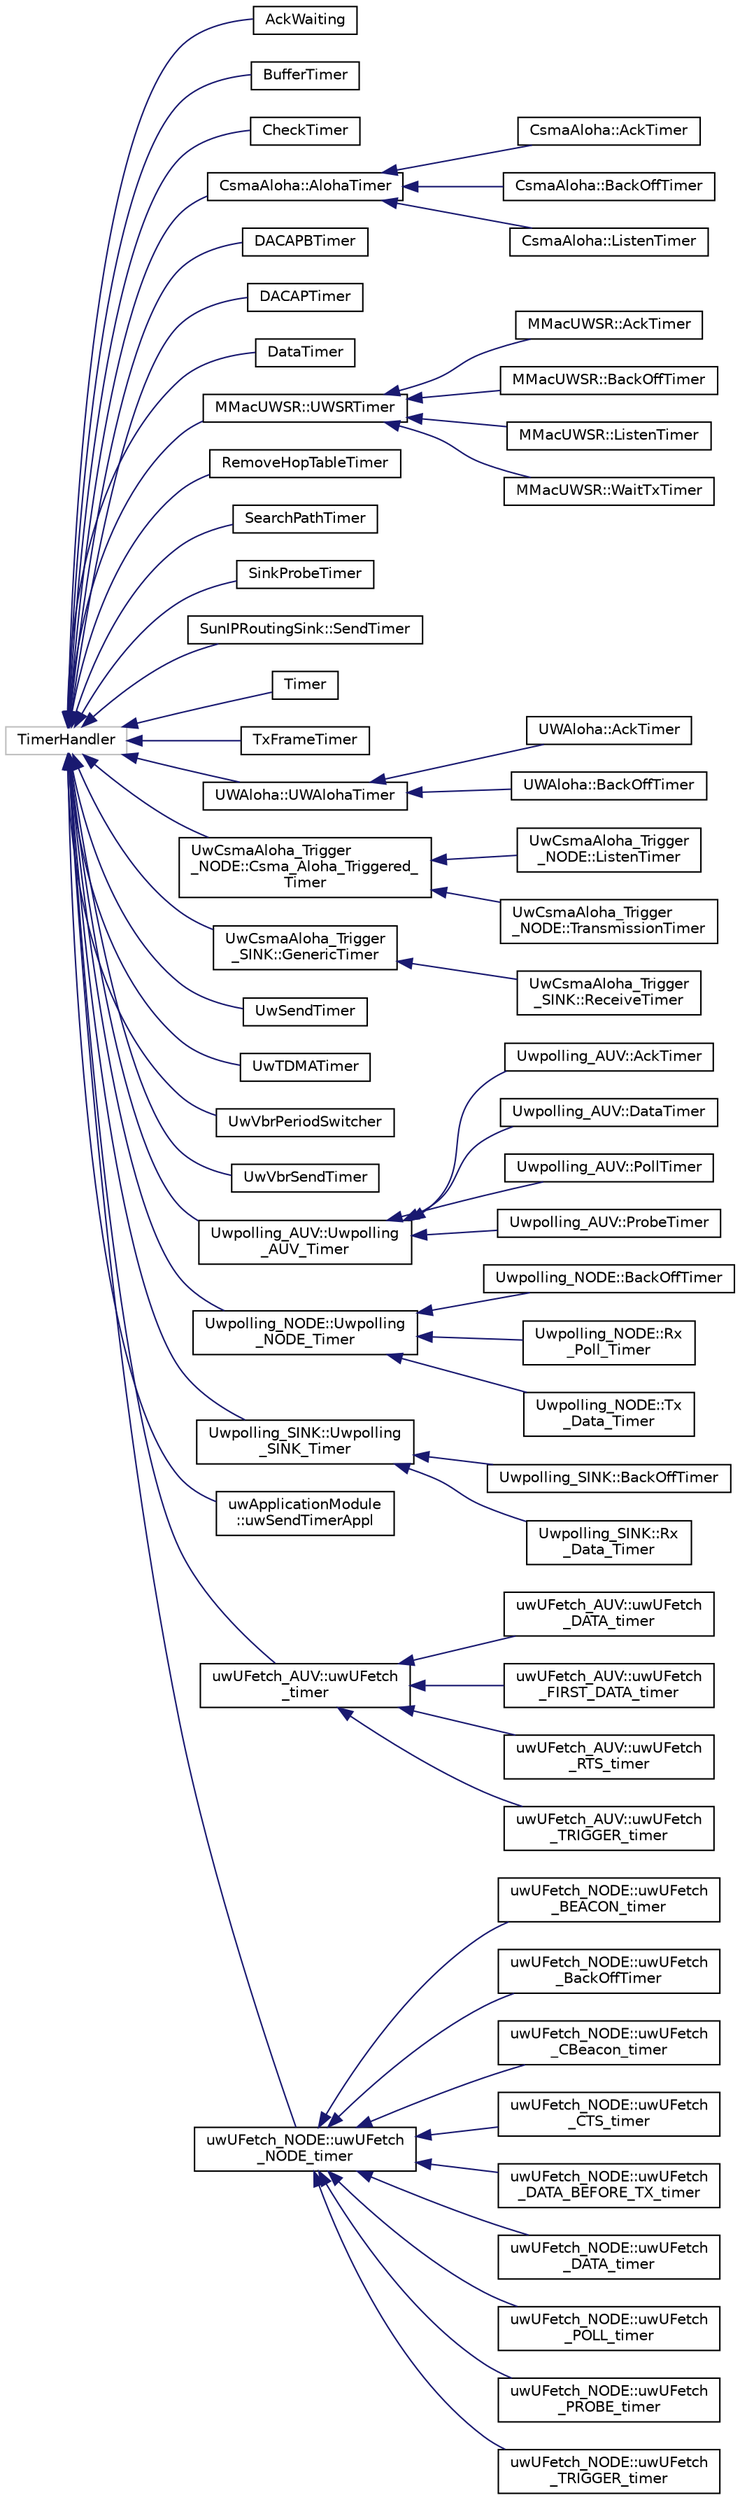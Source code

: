 digraph "Graphical Class Hierarchy"
{
 // LATEX_PDF_SIZE
  edge [fontname="Helvetica",fontsize="10",labelfontname="Helvetica",labelfontsize="10"];
  node [fontname="Helvetica",fontsize="10",shape=record];
  rankdir="LR";
  Node177 [label="TimerHandler",height=0.2,width=0.4,color="grey75", fillcolor="white", style="filled",tooltip=" "];
  Node177 -> Node0 [dir="back",color="midnightblue",fontsize="10",style="solid",fontname="Helvetica"];
  Node0 [label="AckWaiting",height=0.2,width=0.4,color="black", fillcolor="white", style="filled",URL="$classAckWaiting.html",tooltip="AckWaiting class is used to handle the timer of acks."];
  Node177 -> Node179 [dir="back",color="midnightblue",fontsize="10",style="solid",fontname="Helvetica"];
  Node179 [label="BufferTimer",height=0.2,width=0.4,color="black", fillcolor="white", style="filled",URL="$classBufferTimer.html",tooltip="‍**"];
  Node177 -> Node180 [dir="back",color="midnightblue",fontsize="10",style="solid",fontname="Helvetica"];
  Node180 [label="CheckTimer",height=0.2,width=0.4,color="black", fillcolor="white", style="filled",URL="$classCheckTimer.html",tooltip="The class used by UwModem to handle simulator's event expirations; it is exploited to schedule the re..."];
  Node177 -> Node181 [dir="back",color="midnightblue",fontsize="10",style="solid",fontname="Helvetica"];
  Node181 [label="CsmaAloha::AlohaTimer",height=0.2,width=0.4,color="black", fillcolor="white", style="filled",URL="$classCsmaAloha_1_1AlohaTimer.html",tooltip="Class that describes the timers in the node."];
  Node181 -> Node182 [dir="back",color="midnightblue",fontsize="10",style="solid",fontname="Helvetica"];
  Node182 [label="CsmaAloha::AckTimer",height=0.2,width=0.4,color="black", fillcolor="white", style="filled",URL="$classCsmaAloha_1_1AckTimer.html",tooltip="Class used to handle the timer for waiting the ACK."];
  Node181 -> Node183 [dir="back",color="midnightblue",fontsize="10",style="solid",fontname="Helvetica"];
  Node183 [label="CsmaAloha::BackOffTimer",height=0.2,width=0.4,color="black", fillcolor="white", style="filled",URL="$classCsmaAloha_1_1BackOffTimer.html",tooltip="Class used to handle the timer of the backoff period."];
  Node181 -> Node184 [dir="back",color="midnightblue",fontsize="10",style="solid",fontname="Helvetica"];
  Node184 [label="CsmaAloha::ListenTimer",height=0.2,width=0.4,color="black", fillcolor="white", style="filled",URL="$classCsmaAloha_1_1ListenTimer.html",tooltip="Class used to handle the Listen Timer."];
  Node177 -> Node185 [dir="back",color="midnightblue",fontsize="10",style="solid",fontname="Helvetica"];
  Node185 [label="DACAPBTimer",height=0.2,width=0.4,color="black", fillcolor="white", style="filled",URL="$classDACAPBTimer.html",tooltip="Class that represents the backoff timer in DACAP."];
  Node177 -> Node186 [dir="back",color="midnightblue",fontsize="10",style="solid",fontname="Helvetica"];
  Node186 [label="DACAPTimer",height=0.2,width=0.4,color="black", fillcolor="white", style="filled",URL="$classDACAPTimer.html",tooltip="Class that represents the timers in DACAP."];
  Node177 -> Node187 [dir="back",color="midnightblue",fontsize="10",style="solid",fontname="Helvetica"];
  Node187 [label="DataTimer",height=0.2,width=0.4,color="black", fillcolor="white", style="filled",URL="$classDataTimer.html",tooltip="Class that represents the timer that describe the time needed for the DATA Phy layer to receive packe..."];
  Node177 -> Node188 [dir="back",color="midnightblue",fontsize="10",style="solid",fontname="Helvetica"];
  Node188 [label="MMacUWSR::UWSRTimer",height=0.2,width=0.4,color="black", fillcolor="white", style="filled",URL="$classMMacUWSR_1_1UWSRTimer.html",tooltip="Base class of all the timer used in this protocol."];
  Node188 -> Node189 [dir="back",color="midnightblue",fontsize="10",style="solid",fontname="Helvetica"];
  Node189 [label="MMacUWSR::AckTimer",height=0.2,width=0.4,color="black", fillcolor="white", style="filled",URL="$classMMacUWSR_1_1AckTimer.html",tooltip="Base class of AckTimer, which is a derived class of UWSRTimer."];
  Node188 -> Node190 [dir="back",color="midnightblue",fontsize="10",style="solid",fontname="Helvetica"];
  Node190 [label="MMacUWSR::BackOffTimer",height=0.2,width=0.4,color="black", fillcolor="white", style="filled",URL="$classMMacUWSR_1_1BackOffTimer.html",tooltip="Base class of BackoffTimer."];
  Node188 -> Node191 [dir="back",color="midnightblue",fontsize="10",style="solid",fontname="Helvetica"];
  Node191 [label="MMacUWSR::ListenTimer",height=0.2,width=0.4,color="black", fillcolor="white", style="filled",URL="$classMMacUWSR_1_1ListenTimer.html",tooltip="Base class of ListenTimer, which is a derived class of UWSRTimer."];
  Node188 -> Node192 [dir="back",color="midnightblue",fontsize="10",style="solid",fontname="Helvetica"];
  Node192 [label="MMacUWSR::WaitTxTimer",height=0.2,width=0.4,color="black", fillcolor="white", style="filled",URL="$classMMacUWSR_1_1WaitTxTimer.html",tooltip="Base class of WaitTxTimer, which is a derived class of UWSRTimer."];
  Node177 -> Node193 [dir="back",color="midnightblue",fontsize="10",style="solid",fontname="Helvetica"];
  Node193 [label="RemoveHopTableTimer",height=0.2,width=0.4,color="black", fillcolor="white", style="filled",URL="$classRemoveHopTableTimer.html",tooltip="RemoveHopTableTimer class is used to handle the validity time of hop tables."];
  Node177 -> Node194 [dir="back",color="midnightblue",fontsize="10",style="solid",fontname="Helvetica"];
  Node194 [label="SearchPathTimer",height=0.2,width=0.4,color="black", fillcolor="white", style="filled",URL="$classSearchPathTimer.html",tooltip="SearchPathTimer class is used to handle the timer of Search Path requests."];
  Node177 -> Node195 [dir="back",color="midnightblue",fontsize="10",style="solid",fontname="Helvetica"];
  Node195 [label="SinkProbeTimer",height=0.2,width=0.4,color="black", fillcolor="white", style="filled",URL="$classSinkProbeTimer.html",tooltip="SinkProbeTimer class is used to handle the validity time of a probe message."];
  Node177 -> Node196 [dir="back",color="midnightblue",fontsize="10",style="solid",fontname="Helvetica"];
  Node196 [label="SunIPRoutingSink::SendTimer",height=0.2,width=0.4,color="black", fillcolor="white", style="filled",URL="$classSunIPRoutingSink_1_1SendTimer.html",tooltip="SendTimer class is used to handle the timer of probe messages."];
  Node177 -> Node197 [dir="back",color="midnightblue",fontsize="10",style="solid",fontname="Helvetica"];
  Node197 [label="Timer",height=0.2,width=0.4,color="black", fillcolor="white", style="filled",URL="$classTimer.html",tooltip="Class that handles the timers in T-LOHI nodes."];
  Node177 -> Node198 [dir="back",color="midnightblue",fontsize="10",style="solid",fontname="Helvetica"];
  Node198 [label="TxFrameTimer",height=0.2,width=0.4,color="black", fillcolor="white", style="filled",URL="$classTxFrameTimer.html",tooltip="The class used by Uwal to handle simulator's event expirations; it is exploited to schedule the sendD..."];
  Node177 -> Node199 [dir="back",color="midnightblue",fontsize="10",style="solid",fontname="Helvetica"];
  Node199 [label="UWAloha::UWAlohaTimer",height=0.2,width=0.4,color="black", fillcolor="white", style="filled",URL="$classUWAloha_1_1UWAlohaTimer.html",tooltip="Base class of all the timer used in this protocol."];
  Node199 -> Node200 [dir="back",color="midnightblue",fontsize="10",style="solid",fontname="Helvetica"];
  Node200 [label="UWAloha::AckTimer",height=0.2,width=0.4,color="black", fillcolor="white", style="filled",URL="$classUWAloha_1_1AckTimer.html",tooltip="Base class of AckTimer, which is a derived class of UWAlohaTimer."];
  Node199 -> Node201 [dir="back",color="midnightblue",fontsize="10",style="solid",fontname="Helvetica"];
  Node201 [label="UWAloha::BackOffTimer",height=0.2,width=0.4,color="black", fillcolor="white", style="filled",URL="$classUWAloha_1_1BackOffTimer.html",tooltip="Base class of BackoffTimer."];
  Node177 -> Node202 [dir="back",color="midnightblue",fontsize="10",style="solid",fontname="Helvetica"];
  Node202 [label="UwCsmaAloha_Trigger\l_NODE::Csma_Aloha_Triggered_\lTimer",height=0.2,width=0.4,color="black", fillcolor="white", style="filled",URL="$classUwCsmaAloha__Trigger__NODE_1_1Csma__Aloha__Triggered__Timer.html",tooltip="Class that describes the timers in the node."];
  Node202 -> Node203 [dir="back",color="midnightblue",fontsize="10",style="solid",fontname="Helvetica"];
  Node203 [label="UwCsmaAloha_Trigger\l_NODE::ListenTimer",height=0.2,width=0.4,color="black", fillcolor="white", style="filled",URL="$classUwCsmaAloha__Trigger__NODE_1_1ListenTimer.html",tooltip="Class used to handle the timer to handle the listen time."];
  Node202 -> Node204 [dir="back",color="midnightblue",fontsize="10",style="solid",fontname="Helvetica"];
  Node204 [label="UwCsmaAloha_Trigger\l_NODE::TransmissionTimer",height=0.2,width=0.4,color="black", fillcolor="white", style="filled",URL="$classUwCsmaAloha__Trigger__NODE_1_1TransmissionTimer.html",tooltip="Class used to handle the time in which the node is allowed to transmit to the sink."];
  Node177 -> Node205 [dir="back",color="midnightblue",fontsize="10",style="solid",fontname="Helvetica"];
  Node205 [label="UwCsmaAloha_Trigger\l_SINK::GenericTimer",height=0.2,width=0.4,color="black", fillcolor="white", style="filled",URL="$classUwCsmaAloha__Trigger__SINK_1_1GenericTimer.html",tooltip="Class that describes the timers in the node."];
  Node205 -> Node206 [dir="back",color="midnightblue",fontsize="10",style="solid",fontname="Helvetica"];
  Node206 [label="UwCsmaAloha_Trigger\l_SINK::ReceiveTimer",height=0.2,width=0.4,color="black", fillcolor="white", style="filled",URL="$classUwCsmaAloha__Trigger__SINK_1_1ReceiveTimer.html",tooltip="Class used to handle the timer of the reception period."];
  Node177 -> Node207 [dir="back",color="midnightblue",fontsize="10",style="solid",fontname="Helvetica"];
  Node207 [label="UwSendTimer",height=0.2,width=0.4,color="black", fillcolor="white", style="filled",URL="$classUwSendTimer.html",tooltip="UwSendTimer class is used to handle the scheduling period of UWCBR packets."];
  Node177 -> Node208 [dir="back",color="midnightblue",fontsize="10",style="solid",fontname="Helvetica"];
  Node208 [label="UwTDMATimer",height=0.2,width=0.4,color="black", fillcolor="white", style="filled",URL="$classUwTDMATimer.html",tooltip="UwTDMATimer class is used to handle the scheduling period of UWTDMA slots."];
  Node177 -> Node209 [dir="back",color="midnightblue",fontsize="10",style="solid",fontname="Helvetica"];
  Node209 [label="UwVbrPeriodSwitcher",height=0.2,width=0.4,color="black", fillcolor="white", style="filled",URL="$classUwVbrPeriodSwitcher.html",tooltip="UwVbrPeriodSwitcher class is used to handle the switch between different period used by a UwVbrModule..."];
  Node177 -> Node210 [dir="back",color="midnightblue",fontsize="10",style="solid",fontname="Helvetica"];
  Node210 [label="UwVbrSendTimer",height=0.2,width=0.4,color="black", fillcolor="white", style="filled",URL="$classUwVbrSendTimer.html",tooltip="UwVbrSendTimer class is used to handle the scheduling period of UWVBR packets."];
  Node177 -> Node211 [dir="back",color="midnightblue",fontsize="10",style="solid",fontname="Helvetica"];
  Node211 [label="Uwpolling_AUV::Uwpolling\l_AUV_Timer",height=0.2,width=0.4,color="black", fillcolor="white", style="filled",URL="$classUwpolling__AUV_1_1Uwpolling__AUV__Timer.html",tooltip="Class that describes the timer in the AUV."];
  Node211 -> Node212 [dir="back",color="midnightblue",fontsize="10",style="solid",fontname="Helvetica"];
  Node212 [label="Uwpolling_AUV::AckTimer",height=0.2,width=0.4,color="black", fillcolor="white", style="filled",URL="$classUwpolling__AUV_1_1AckTimer.html",tooltip=" "];
  Node211 -> Node213 [dir="back",color="midnightblue",fontsize="10",style="solid",fontname="Helvetica"];
  Node213 [label="Uwpolling_AUV::DataTimer",height=0.2,width=0.4,color="black", fillcolor="white", style="filled",URL="$classUwpolling__AUV_1_1DataTimer.html",tooltip="Class (inherited from Uwpolling_AUV_Timer) used to handle the timer of data packets When the AUV give..."];
  Node211 -> Node214 [dir="back",color="midnightblue",fontsize="10",style="solid",fontname="Helvetica"];
  Node214 [label="Uwpolling_AUV::PollTimer",height=0.2,width=0.4,color="black", fillcolor="white", style="filled",URL="$classUwpolling__AUV_1_1PollTimer.html",tooltip=" "];
  Node211 -> Node215 [dir="back",color="midnightblue",fontsize="10",style="solid",fontname="Helvetica"];
  Node215 [label="Uwpolling_AUV::ProbeTimer",height=0.2,width=0.4,color="black", fillcolor="white", style="filled",URL="$classUwpolling__AUV_1_1ProbeTimer.html",tooltip="Class (inherited from Uwpolling_AUV_Timer) used to handle the Probe Timer."];
  Node177 -> Node216 [dir="back",color="midnightblue",fontsize="10",style="solid",fontname="Helvetica"];
  Node216 [label="Uwpolling_NODE::Uwpolling\l_NODE_Timer",height=0.2,width=0.4,color="black", fillcolor="white", style="filled",URL="$classUwpolling__NODE_1_1Uwpolling__NODE__Timer.html",tooltip="Class that describes the timer in the AUV."];
  Node216 -> Node217 [dir="back",color="midnightblue",fontsize="10",style="solid",fontname="Helvetica"];
  Node217 [label="Uwpolling_NODE::BackOffTimer",height=0.2,width=0.4,color="black", fillcolor="white", style="filled",URL="$classUwpolling__NODE_1_1BackOffTimer.html",tooltip="Class (inherited from Uwpolling_NODE_Timer) used to handle the time of backoff of the node before tra..."];
  Node216 -> Node218 [dir="back",color="midnightblue",fontsize="10",style="solid",fontname="Helvetica"];
  Node218 [label="Uwpolling_NODE::Rx\l_Poll_Timer",height=0.2,width=0.4,color="black", fillcolor="white", style="filled",URL="$classUwpolling__NODE_1_1Rx__Poll__Timer.html",tooltip="Class (inherited from Uwpolling_NODE_Timer) used to handle the time in which the NODE wait for the PO..."];
  Node216 -> Node219 [dir="back",color="midnightblue",fontsize="10",style="solid",fontname="Helvetica"];
  Node219 [label="Uwpolling_NODE::Tx\l_Data_Timer",height=0.2,width=0.4,color="black", fillcolor="white", style="filled",URL="$classUwpolling__NODE_1_1Tx__Data__Timer.html",tooltip="Class (inherited from Uwpolling_NODE_Timer) used to handle the time between the transmission of the D..."];
  Node177 -> Node220 [dir="back",color="midnightblue",fontsize="10",style="solid",fontname="Helvetica"];
  Node220 [label="Uwpolling_SINK::Uwpolling\l_SINK_Timer",height=0.2,width=0.4,color="black", fillcolor="white", style="filled",URL="$classUwpolling__SINK_1_1Uwpolling__SINK__Timer.html",tooltip="Class that describes the timer in the SINK."];
  Node220 -> Node221 [dir="back",color="midnightblue",fontsize="10",style="solid",fontname="Helvetica"];
  Node221 [label="Uwpolling_SINK::BackOffTimer",height=0.2,width=0.4,color="black", fillcolor="white", style="filled",URL="$classUwpolling__SINK_1_1BackOffTimer.html",tooltip="Class (inherited from Uwpolling_SINK_Timer) used to handle the time of backoff of the node before tra..."];
  Node220 -> Node222 [dir="back",color="midnightblue",fontsize="10",style="solid",fontname="Helvetica"];
  Node222 [label="Uwpolling_SINK::Rx\l_Data_Timer",height=0.2,width=0.4,color="black", fillcolor="white", style="filled",URL="$classUwpolling__SINK_1_1Rx__Data__Timer.html",tooltip="Class (inherited from Uwpolling_SINK_Timer) used to handle the time in which the NODE wait for the DA..."];
  Node177 -> Node223 [dir="back",color="midnightblue",fontsize="10",style="solid",fontname="Helvetica"];
  Node223 [label="uwApplicationModule\l::uwSendTimerAppl",height=0.2,width=0.4,color="black", fillcolor="white", style="filled",URL="$classuwApplicationModule_1_1uwSendTimerAppl.html",tooltip="< uwSenderTimer class that manage the timer"];
  Node177 -> Node224 [dir="back",color="midnightblue",fontsize="10",style="solid",fontname="Helvetica"];
  Node224 [label="uwUFetch_AUV::uwUFetch\l_timer",height=0.2,width=0.4,color="black", fillcolor="white", style="filled",URL="$classuwUFetch__AUV_1_1uwUFetch__timer.html",tooltip="Class that handle the timers of AUV node."];
  Node224 -> Node225 [dir="back",color="midnightblue",fontsize="10",style="solid",fontname="Helvetica"];
  Node225 [label="uwUFetch_AUV::uwUFetch\l_DATA_timer",height=0.2,width=0.4,color="black", fillcolor="white", style="filled",URL="$classuwUFetch__AUV_1_1uwUFetch__DATA__timer.html",tooltip="Class inherited the method and variable of uwUFetch_timer that handle the timer of DATA packets."];
  Node224 -> Node226 [dir="back",color="midnightblue",fontsize="10",style="solid",fontname="Helvetica"];
  Node226 [label="uwUFetch_AUV::uwUFetch\l_FIRST_DATA_timer",height=0.2,width=0.4,color="black", fillcolor="white", style="filled",URL="$classuwUFetch__AUV_1_1uwUFetch__FIRST__DATA__timer.html",tooltip="Class inherited the method and variable of uwUFetch_timer that handle the timer of DATA packets."];
  Node224 -> Node227 [dir="back",color="midnightblue",fontsize="10",style="solid",fontname="Helvetica"];
  Node227 [label="uwUFetch_AUV::uwUFetch\l_RTS_timer",height=0.2,width=0.4,color="black", fillcolor="white", style="filled",URL="$classuwUFetch__AUV_1_1uwUFetch__RTS__timer.html",tooltip="Class inherited the method and variable of uwUFetch_timer that handle the timer of RTS packets."];
  Node224 -> Node228 [dir="back",color="midnightblue",fontsize="10",style="solid",fontname="Helvetica"];
  Node228 [label="uwUFetch_AUV::uwUFetch\l_TRIGGER_timer",height=0.2,width=0.4,color="black", fillcolor="white", style="filled",URL="$classuwUFetch__AUV_1_1uwUFetch__TRIGGER__timer.html",tooltip="Class inherited the method and variable of uwUFetch_timer that handle the timer of TRIGGER packets."];
  Node177 -> Node229 [dir="back",color="midnightblue",fontsize="10",style="solid",fontname="Helvetica"];
  Node229 [label="uwUFetch_NODE::uwUFetch\l_NODE_timer",height=0.2,width=0.4,color="black", fillcolor="white", style="filled",URL="$classuwUFetch__NODE_1_1uwUFetch__NODE__timer.html",tooltip="Class that handle the timers of SN or HN."];
  Node229 -> Node230 [dir="back",color="midnightblue",fontsize="10",style="solid",fontname="Helvetica"];
  Node230 [label="uwUFetch_NODE::uwUFetch\l_BEACON_timer",height=0.2,width=0.4,color="black", fillcolor="white", style="filled",URL="$classuwUFetch__NODE_1_1uwUFetch__BEACON__timer.html",tooltip="Timer associated to the HN."];
  Node229 -> Node231 [dir="back",color="midnightblue",fontsize="10",style="solid",fontname="Helvetica"];
  Node231 [label="uwUFetch_NODE::uwUFetch\l_BackOffTimer",height=0.2,width=0.4,color="black", fillcolor="white", style="filled",URL="$classuwUFetch__NODE_1_1uwUFetch__BackOffTimer.html",tooltip="Class (inherited from uwUFetch_NODE_Timer) used to handle the time of back-off of the node before tra..."];
  Node229 -> Node232 [dir="back",color="midnightblue",fontsize="10",style="solid",fontname="Helvetica"];
  Node232 [label="uwUFetch_NODE::uwUFetch\l_CBeacon_timer",height=0.2,width=0.4,color="black", fillcolor="white", style="filled",URL="$classuwUFetch__NODE_1_1uwUFetch__CBeacon__timer.html",tooltip="Class inherited the method and variable of uwUFetch_NODE_timer that handle the timer of CBEACON packe..."];
  Node229 -> Node233 [dir="back",color="midnightblue",fontsize="10",style="solid",fontname="Helvetica"];
  Node233 [label="uwUFetch_NODE::uwUFetch\l_CTS_timer",height=0.2,width=0.4,color="black", fillcolor="white", style="filled",URL="$classuwUFetch__NODE_1_1uwUFetch__CTS__timer.html",tooltip="Class inherited the method and variable of uwUFetch_NODE_timer that handle the timer of CTS packets."];
  Node229 -> Node234 [dir="back",color="midnightblue",fontsize="10",style="solid",fontname="Helvetica"];
  Node234 [label="uwUFetch_NODE::uwUFetch\l_DATA_BEFORE_TX_timer",height=0.2,width=0.4,color="black", fillcolor="white", style="filled",URL="$classuwUFetch__NODE_1_1uwUFetch__DATA__BEFORE__TX__timer.html",tooltip="Class inherited the method and variable of uwUFetch_NODE_timer that handle the timer of DATA packets."];
  Node229 -> Node235 [dir="back",color="midnightblue",fontsize="10",style="solid",fontname="Helvetica"];
  Node235 [label="uwUFetch_NODE::uwUFetch\l_DATA_timer",height=0.2,width=0.4,color="black", fillcolor="white", style="filled",URL="$classuwUFetch__NODE_1_1uwUFetch__DATA__timer.html",tooltip="Class inherited the method and variable of uwUFetch_NODE_timer that handle the timer of DATA packets."];
  Node229 -> Node236 [dir="back",color="midnightblue",fontsize="10",style="solid",fontname="Helvetica"];
  Node236 [label="uwUFetch_NODE::uwUFetch\l_POLL_timer",height=0.2,width=0.4,color="black", fillcolor="white", style="filled",URL="$classuwUFetch__NODE_1_1uwUFetch__POLL__timer.html",tooltip="Class inherited the method and variable of uwUFetch_NODE_timer that handle the timer of POLL packets."];
  Node229 -> Node237 [dir="back",color="midnightblue",fontsize="10",style="solid",fontname="Helvetica"];
  Node237 [label="uwUFetch_NODE::uwUFetch\l_PROBE_timer",height=0.2,width=0.4,color="black", fillcolor="white", style="filled",URL="$classuwUFetch__NODE_1_1uwUFetch__PROBE__timer.html",tooltip="Class inherited the method and variable of uwUFetch_NODE_timer that handle the timer of PROBE packets..."];
  Node229 -> Node238 [dir="back",color="midnightblue",fontsize="10",style="solid",fontname="Helvetica"];
  Node238 [label="uwUFetch_NODE::uwUFetch\l_TRIGGER_timer",height=0.2,width=0.4,color="black", fillcolor="white", style="filled",URL="$classuwUFetch__NODE_1_1uwUFetch__TRIGGER__timer.html",tooltip="Class inherited the method and variable of uwUFetch_NODE_timer that handle the timer of TRIGGER packe..."];
}
